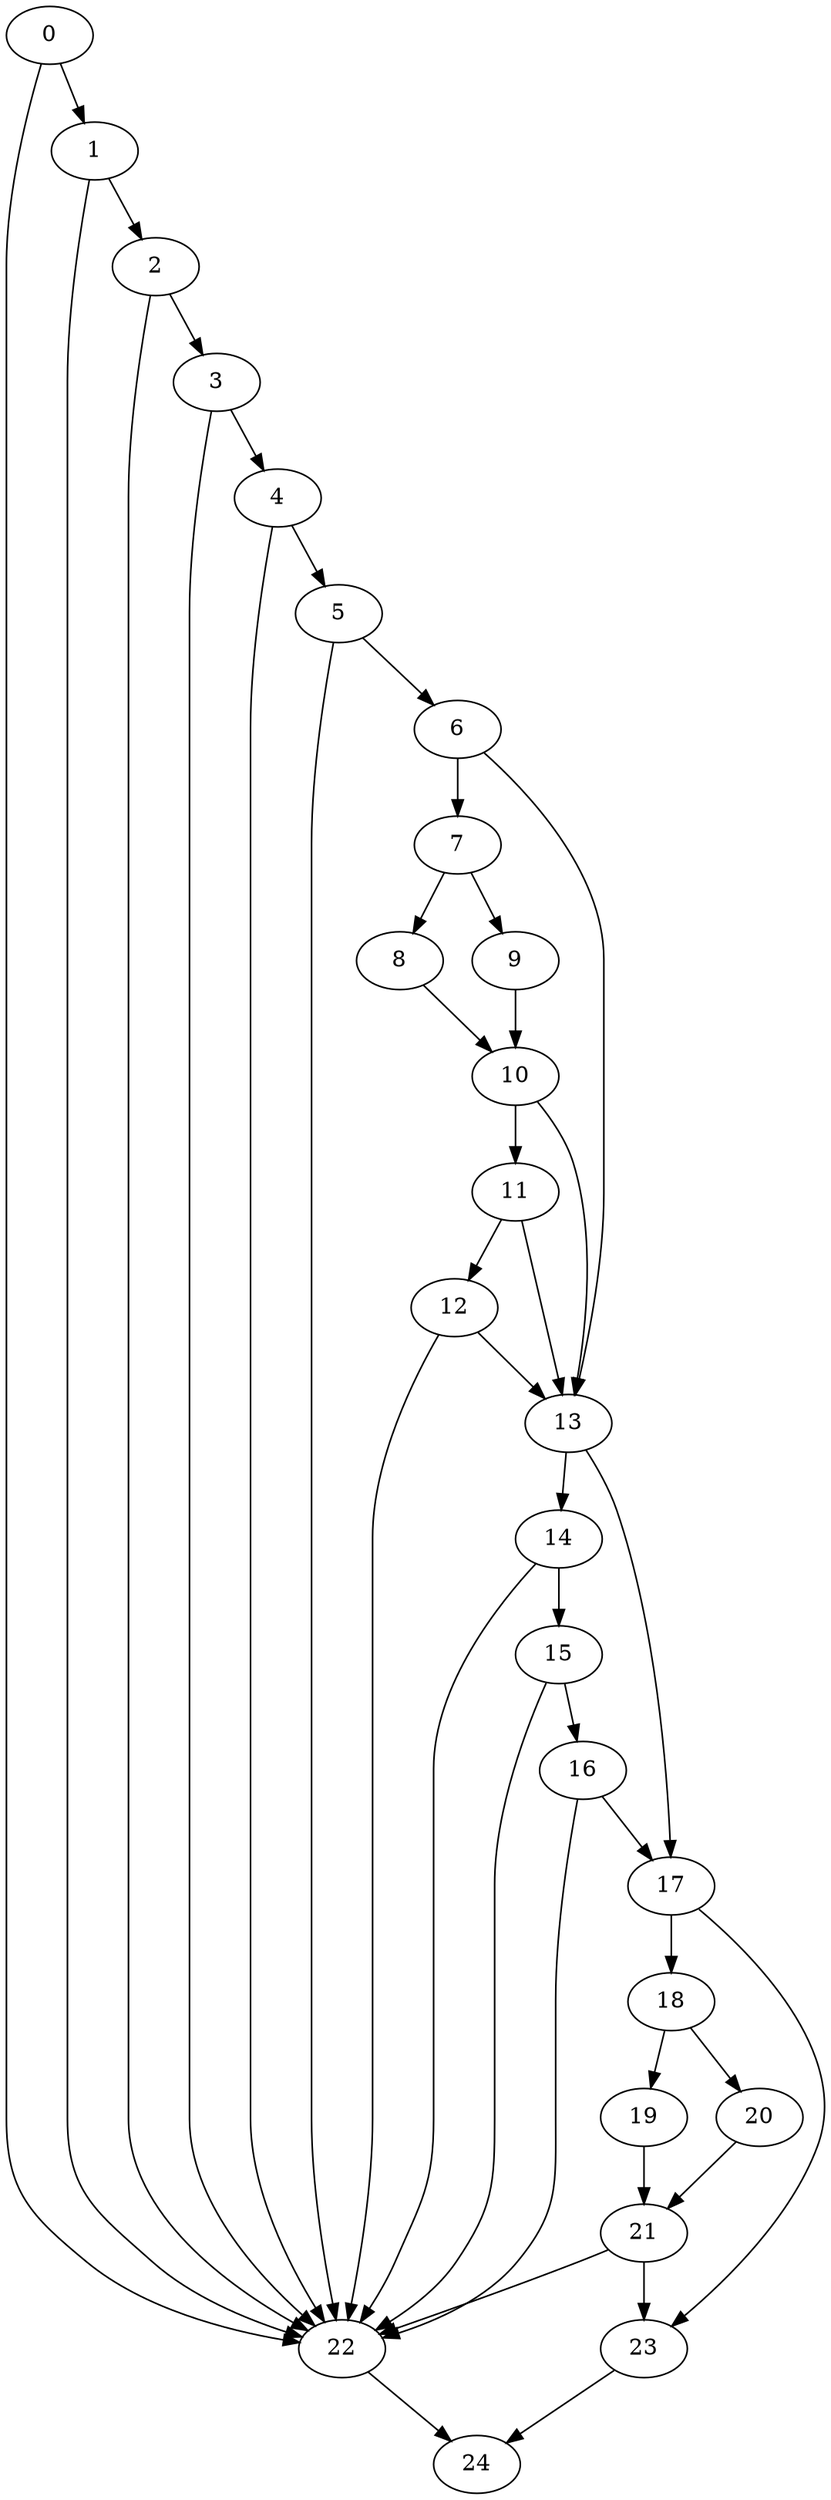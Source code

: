 digraph {
	0
	1
	2
	3
	4
	5
	6
	7
	8
	9
	10
	11
	12
	13
	14
	15
	16
	17
	18
	19
	20
	21
	22
	23
	24
	0 -> 1
	3 -> 4
	6 -> 7
	7 -> 8
	7 -> 9
	8 -> 10
	9 -> 10
	10 -> 13
	11 -> 13
	12 -> 13
	6 -> 13
	14 -> 15
	15 -> 16
	13 -> 17
	16 -> 17
	17 -> 18
	18 -> 20
	12 -> 22
	14 -> 22
	15 -> 22
	16 -> 22
	21 -> 22
	0 -> 22
	2 -> 22
	3 -> 22
	1 -> 22
	4 -> 22
	5 -> 22
	22 -> 24
	23 -> 24
	1 -> 2
	2 -> 3
	11 -> 12
	19 -> 21
	20 -> 21
	5 -> 6
	13 -> 14
	4 -> 5
	10 -> 11
	18 -> 19
	17 -> 23
	21 -> 23
}
